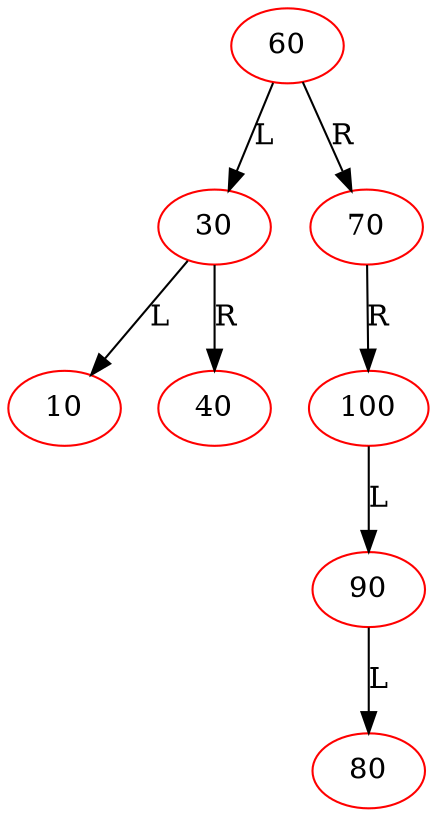 digraph BiTreeDelete {
"60" -> {"30"} [label="L"]
"60" -> {"70"} [label="R"]
"30" -> {"10"} [label="L"]
"30" -> {"40"} [label="R"]
"70" -> {"100"} [label="R"]
"100" -> {"90"} [label="L"]
"90" -> {"80"} [label="L"]
"60" [color=red]
"30" [color=red]
"10" [color=red]
"40" [color=red]
"70" [color=red]
"100" [color=red]
"90" [color=red]
"80" [color=red]
}
